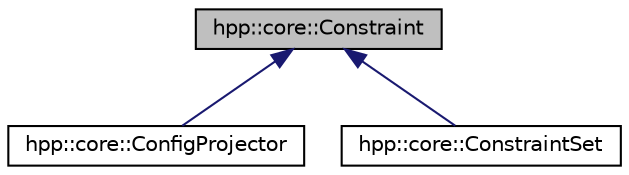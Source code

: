 digraph "hpp::core::Constraint"
{
  edge [fontname="Helvetica",fontsize="10",labelfontname="Helvetica",labelfontsize="10"];
  node [fontname="Helvetica",fontsize="10",shape=record];
  Node1 [label="hpp::core::Constraint",height=0.2,width=0.4,color="black", fillcolor="grey75", style="filled" fontcolor="black"];
  Node1 -> Node2 [dir="back",color="midnightblue",fontsize="10",style="solid",fontname="Helvetica"];
  Node2 [label="hpp::core::ConfigProjector",height=0.2,width=0.4,color="black", fillcolor="white", style="filled",URL="$a00008.html",tooltip="Implicit non-linear constraint. "];
  Node1 -> Node3 [dir="back",color="midnightblue",fontsize="10",style="solid",fontname="Helvetica"];
  Node3 [label="hpp::core::ConstraintSet",height=0.2,width=0.4,color="black", fillcolor="white", style="filled",URL="$a00014.html",tooltip="Set of constraints applicable to a robot configuration. "];
}
